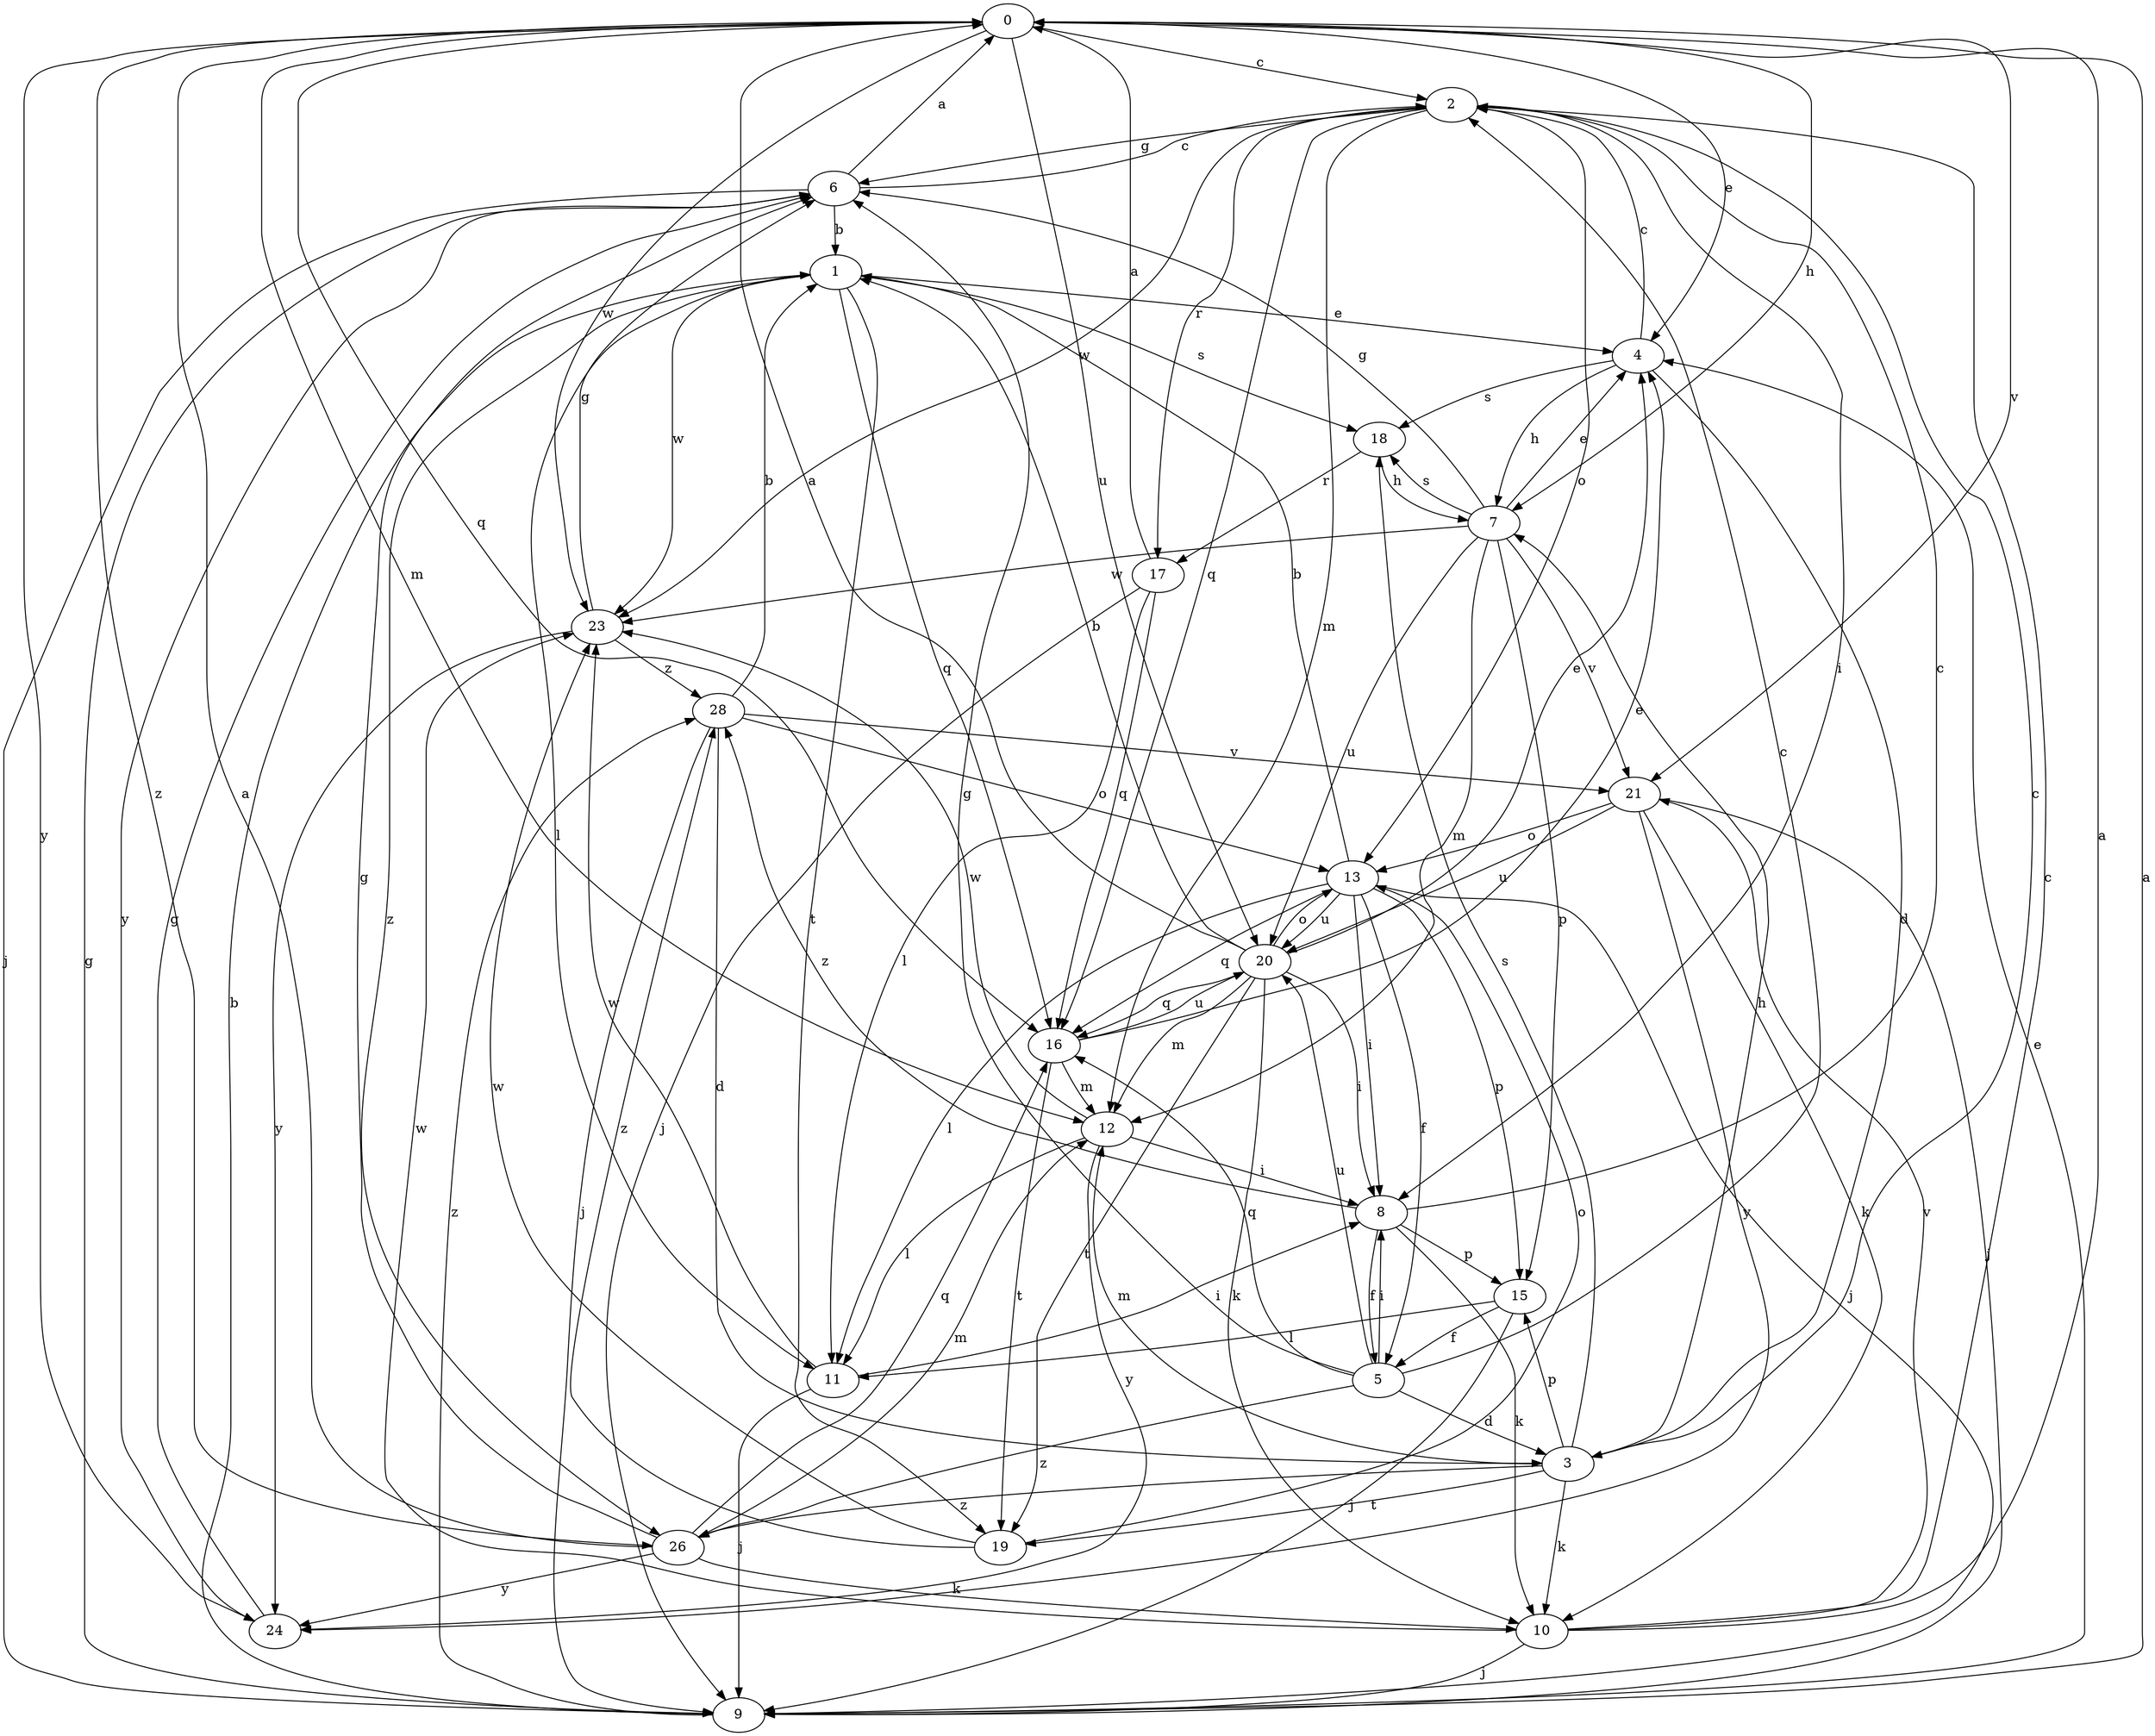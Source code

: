 strict digraph  {
0;
1;
2;
3;
4;
5;
6;
7;
8;
9;
10;
11;
12;
13;
15;
16;
17;
18;
19;
20;
21;
23;
24;
26;
28;
0 -> 2  [label=c];
0 -> 4  [label=e];
0 -> 7  [label=h];
0 -> 12  [label=m];
0 -> 16  [label=q];
0 -> 20  [label=u];
0 -> 21  [label=v];
0 -> 23  [label=w];
0 -> 24  [label=y];
0 -> 26  [label=z];
1 -> 4  [label=e];
1 -> 11  [label=l];
1 -> 16  [label=q];
1 -> 18  [label=s];
1 -> 19  [label=t];
1 -> 23  [label=w];
1 -> 26  [label=z];
2 -> 6  [label=g];
2 -> 8  [label=i];
2 -> 12  [label=m];
2 -> 13  [label=o];
2 -> 16  [label=q];
2 -> 17  [label=r];
2 -> 23  [label=w];
3 -> 2  [label=c];
3 -> 7  [label=h];
3 -> 10  [label=k];
3 -> 12  [label=m];
3 -> 15  [label=p];
3 -> 18  [label=s];
3 -> 19  [label=t];
3 -> 26  [label=z];
4 -> 2  [label=c];
4 -> 3  [label=d];
4 -> 7  [label=h];
4 -> 18  [label=s];
5 -> 2  [label=c];
5 -> 3  [label=d];
5 -> 6  [label=g];
5 -> 8  [label=i];
5 -> 16  [label=q];
5 -> 20  [label=u];
5 -> 26  [label=z];
6 -> 0  [label=a];
6 -> 1  [label=b];
6 -> 2  [label=c];
6 -> 9  [label=j];
6 -> 24  [label=y];
7 -> 4  [label=e];
7 -> 6  [label=g];
7 -> 12  [label=m];
7 -> 15  [label=p];
7 -> 18  [label=s];
7 -> 20  [label=u];
7 -> 21  [label=v];
7 -> 23  [label=w];
8 -> 2  [label=c];
8 -> 5  [label=f];
8 -> 10  [label=k];
8 -> 15  [label=p];
8 -> 28  [label=z];
9 -> 0  [label=a];
9 -> 1  [label=b];
9 -> 4  [label=e];
9 -> 6  [label=g];
9 -> 28  [label=z];
10 -> 0  [label=a];
10 -> 2  [label=c];
10 -> 9  [label=j];
10 -> 21  [label=v];
10 -> 23  [label=w];
11 -> 8  [label=i];
11 -> 9  [label=j];
11 -> 23  [label=w];
12 -> 8  [label=i];
12 -> 11  [label=l];
12 -> 23  [label=w];
12 -> 24  [label=y];
13 -> 1  [label=b];
13 -> 5  [label=f];
13 -> 8  [label=i];
13 -> 9  [label=j];
13 -> 11  [label=l];
13 -> 15  [label=p];
13 -> 16  [label=q];
13 -> 20  [label=u];
15 -> 5  [label=f];
15 -> 9  [label=j];
15 -> 11  [label=l];
16 -> 4  [label=e];
16 -> 12  [label=m];
16 -> 19  [label=t];
16 -> 20  [label=u];
17 -> 0  [label=a];
17 -> 9  [label=j];
17 -> 11  [label=l];
17 -> 16  [label=q];
18 -> 7  [label=h];
18 -> 17  [label=r];
19 -> 13  [label=o];
19 -> 23  [label=w];
19 -> 28  [label=z];
20 -> 0  [label=a];
20 -> 1  [label=b];
20 -> 4  [label=e];
20 -> 8  [label=i];
20 -> 10  [label=k];
20 -> 12  [label=m];
20 -> 13  [label=o];
20 -> 16  [label=q];
20 -> 19  [label=t];
21 -> 9  [label=j];
21 -> 10  [label=k];
21 -> 13  [label=o];
21 -> 20  [label=u];
21 -> 24  [label=y];
23 -> 6  [label=g];
23 -> 24  [label=y];
23 -> 28  [label=z];
24 -> 6  [label=g];
26 -> 0  [label=a];
26 -> 6  [label=g];
26 -> 10  [label=k];
26 -> 12  [label=m];
26 -> 16  [label=q];
26 -> 24  [label=y];
28 -> 1  [label=b];
28 -> 3  [label=d];
28 -> 9  [label=j];
28 -> 13  [label=o];
28 -> 21  [label=v];
}

